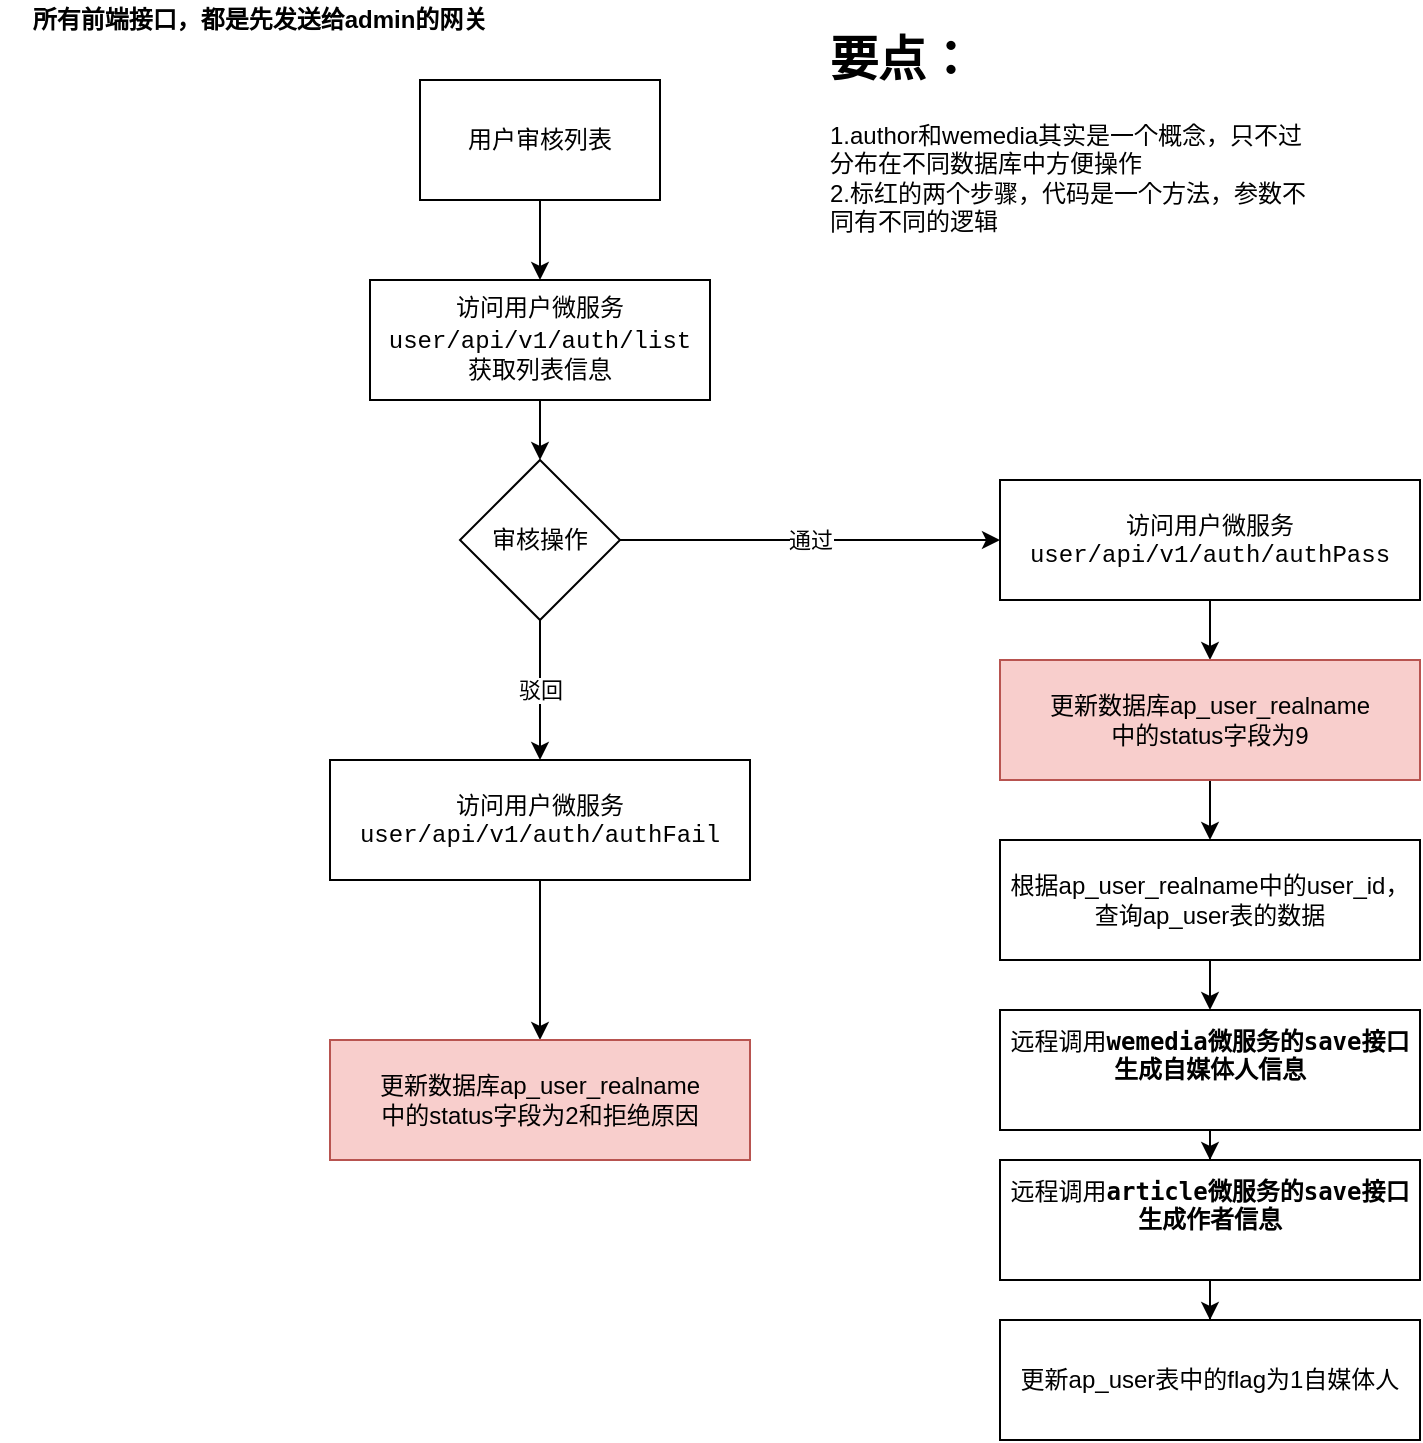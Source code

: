 <mxfile version="13.7.3" type="device"><diagram id="CZ4Yx3l82-FB90YjG2Tx" name="第 1 页"><mxGraphModel dx="782" dy="497" grid="1" gridSize="10" guides="1" tooltips="1" connect="1" arrows="1" fold="1" page="1" pageScale="1" pageWidth="827" pageHeight="1169" math="0" shadow="0"><root><mxCell id="0"/><mxCell id="1" parent="0"/><mxCell id="rAJ5hje2JfrlNTwY1KON-3" value="" style="edgeStyle=orthogonalEdgeStyle;rounded=0;orthogonalLoop=1;jettySize=auto;html=1;" edge="1" parent="1" source="rAJ5hje2JfrlNTwY1KON-1" target="rAJ5hje2JfrlNTwY1KON-2"><mxGeometry relative="1" as="geometry"/></mxCell><mxCell id="rAJ5hje2JfrlNTwY1KON-1" value="用户审核列表" style="rounded=0;whiteSpace=wrap;html=1;" vertex="1" parent="1"><mxGeometry x="270" y="120" width="120" height="60" as="geometry"/></mxCell><mxCell id="rAJ5hje2JfrlNTwY1KON-9" style="edgeStyle=orthogonalEdgeStyle;rounded=0;orthogonalLoop=1;jettySize=auto;html=1;" edge="1" parent="1" source="rAJ5hje2JfrlNTwY1KON-2" target="rAJ5hje2JfrlNTwY1KON-8"><mxGeometry relative="1" as="geometry"/></mxCell><mxCell id="rAJ5hje2JfrlNTwY1KON-2" value="&lt;span style=&quot;font-family: &amp;#34;consolas&amp;#34; , &amp;#34;lucida console&amp;#34; , &amp;#34;courier new&amp;#34; , monospace ; text-align: left&quot;&gt;访问用户微服务user/api/v1/auth/list&lt;br&gt;获取列表信息&lt;br&gt;&lt;/span&gt;" style="rounded=0;whiteSpace=wrap;html=1;" vertex="1" parent="1"><mxGeometry x="245" y="220" width="170" height="60" as="geometry"/></mxCell><mxCell id="rAJ5hje2JfrlNTwY1KON-4" value="所有前端接口，都是先发送给admin的网关" style="text;html=1;strokeColor=none;fillColor=none;align=center;verticalAlign=middle;whiteSpace=wrap;rounded=0;fontStyle=1" vertex="1" parent="1"><mxGeometry x="60" y="80" width="260" height="20" as="geometry"/></mxCell><mxCell id="rAJ5hje2JfrlNTwY1KON-11" value="通过" style="edgeStyle=orthogonalEdgeStyle;rounded=0;orthogonalLoop=1;jettySize=auto;html=1;" edge="1" parent="1" source="rAJ5hje2JfrlNTwY1KON-8" target="rAJ5hje2JfrlNTwY1KON-10"><mxGeometry relative="1" as="geometry"/></mxCell><mxCell id="rAJ5hje2JfrlNTwY1KON-13" value="驳回" style="edgeStyle=orthogonalEdgeStyle;rounded=0;orthogonalLoop=1;jettySize=auto;html=1;" edge="1" parent="1" source="rAJ5hje2JfrlNTwY1KON-8" target="rAJ5hje2JfrlNTwY1KON-12"><mxGeometry relative="1" as="geometry"/></mxCell><mxCell id="rAJ5hje2JfrlNTwY1KON-8" value="审核操作" style="rhombus;whiteSpace=wrap;html=1;" vertex="1" parent="1"><mxGeometry x="290" y="310" width="80" height="80" as="geometry"/></mxCell><mxCell id="rAJ5hje2JfrlNTwY1KON-16" value="" style="edgeStyle=orthogonalEdgeStyle;rounded=0;orthogonalLoop=1;jettySize=auto;html=1;" edge="1" parent="1" source="rAJ5hje2JfrlNTwY1KON-10" target="rAJ5hje2JfrlNTwY1KON-15"><mxGeometry relative="1" as="geometry"/></mxCell><mxCell id="rAJ5hje2JfrlNTwY1KON-10" value="访问用户微服务&lt;br&gt;&lt;span style=&quot;font-family: &amp;#34;consolas&amp;#34; , &amp;#34;lucida console&amp;#34; , &amp;#34;courier new&amp;#34; , monospace ; text-align: left&quot;&gt;user/api/v1/auth/authPass&lt;/span&gt;" style="whiteSpace=wrap;html=1;" vertex="1" parent="1"><mxGeometry x="560" y="320" width="210" height="60" as="geometry"/></mxCell><mxCell id="rAJ5hje2JfrlNTwY1KON-26" value="" style="edgeStyle=orthogonalEdgeStyle;rounded=0;orthogonalLoop=1;jettySize=auto;html=1;" edge="1" parent="1" source="rAJ5hje2JfrlNTwY1KON-12" target="rAJ5hje2JfrlNTwY1KON-25"><mxGeometry relative="1" as="geometry"/></mxCell><mxCell id="rAJ5hje2JfrlNTwY1KON-12" value="&lt;span&gt;访问用户微服务&lt;/span&gt;&lt;br&gt;&lt;span style=&quot;font-family: &amp;#34;consolas&amp;#34; , &amp;#34;lucida console&amp;#34; , &amp;#34;courier new&amp;#34; , monospace ; text-align: left&quot;&gt;user/api/v1/auth/authFail&lt;/span&gt;" style="whiteSpace=wrap;html=1;" vertex="1" parent="1"><mxGeometry x="225" y="460" width="210" height="60" as="geometry"/></mxCell><mxCell id="rAJ5hje2JfrlNTwY1KON-18" value="" style="edgeStyle=orthogonalEdgeStyle;rounded=0;orthogonalLoop=1;jettySize=auto;html=1;" edge="1" parent="1" source="rAJ5hje2JfrlNTwY1KON-15" target="rAJ5hje2JfrlNTwY1KON-17"><mxGeometry relative="1" as="geometry"/></mxCell><mxCell id="rAJ5hje2JfrlNTwY1KON-15" value="更新数据库ap_user_realname&lt;br&gt;中的status字段为9" style="whiteSpace=wrap;html=1;fillColor=#f8cecc;strokeColor=#b85450;" vertex="1" parent="1"><mxGeometry x="560" y="410" width="210" height="60" as="geometry"/></mxCell><mxCell id="rAJ5hje2JfrlNTwY1KON-20" value="" style="edgeStyle=orthogonalEdgeStyle;rounded=0;orthogonalLoop=1;jettySize=auto;html=1;" edge="1" parent="1" source="rAJ5hje2JfrlNTwY1KON-17" target="rAJ5hje2JfrlNTwY1KON-19"><mxGeometry relative="1" as="geometry"/></mxCell><mxCell id="rAJ5hje2JfrlNTwY1KON-17" value="根据ap_user_realname中的user_id，查询ap_user表的数据" style="whiteSpace=wrap;html=1;" vertex="1" parent="1"><mxGeometry x="560" y="500" width="210" height="60" as="geometry"/></mxCell><mxCell id="rAJ5hje2JfrlNTwY1KON-22" value="" style="edgeStyle=orthogonalEdgeStyle;rounded=0;orthogonalLoop=1;jettySize=auto;html=1;" edge="1" parent="1" source="rAJ5hje2JfrlNTwY1KON-19" target="rAJ5hje2JfrlNTwY1KON-21"><mxGeometry relative="1" as="geometry"/></mxCell><mxCell id="rAJ5hje2JfrlNTwY1KON-19" value="&lt;font style=&quot;font-size: 12px&quot;&gt;远程调用&lt;span style=&quot;font-weight: bold ; background-color: rgb(255 , 255 , 255) ; font-family: &amp;#34;consolas&amp;#34; , monospace&quot;&gt;wemedia微服务的save接口生成自媒体人信息&lt;br&gt;&lt;br&gt;&lt;/span&gt;&lt;/font&gt;" style="whiteSpace=wrap;html=1;" vertex="1" parent="1"><mxGeometry x="560" y="585" width="210" height="60" as="geometry"/></mxCell><mxCell id="rAJ5hje2JfrlNTwY1KON-24" style="edgeStyle=orthogonalEdgeStyle;rounded=0;orthogonalLoop=1;jettySize=auto;html=1;" edge="1" parent="1" source="rAJ5hje2JfrlNTwY1KON-21" target="rAJ5hje2JfrlNTwY1KON-23"><mxGeometry relative="1" as="geometry"/></mxCell><mxCell id="rAJ5hje2JfrlNTwY1KON-21" value="&lt;font style=&quot;font-size: 12px&quot;&gt;远程调用&lt;span style=&quot;font-weight: bold ; background-color: rgb(255 , 255 , 255) ; font-family: &amp;#34;consolas&amp;#34; , monospace&quot;&gt;article微服务的save接口生成作者信息&lt;br&gt;&lt;br&gt;&lt;/span&gt;&lt;/font&gt;" style="whiteSpace=wrap;html=1;" vertex="1" parent="1"><mxGeometry x="560" y="660" width="210" height="60" as="geometry"/></mxCell><mxCell id="rAJ5hje2JfrlNTwY1KON-23" value="更新ap_user表中的flag为1自媒体人&lt;br&gt;" style="whiteSpace=wrap;html=1;" vertex="1" parent="1"><mxGeometry x="560" y="740" width="210" height="60" as="geometry"/></mxCell><mxCell id="rAJ5hje2JfrlNTwY1KON-25" value="更新数据库ap_user_realname&lt;br&gt;中的status字段为2和拒绝原因" style="whiteSpace=wrap;html=1;fillColor=#f8cecc;strokeColor=#b85450;" vertex="1" parent="1"><mxGeometry x="225" y="600" width="210" height="60" as="geometry"/></mxCell><mxCell id="rAJ5hje2JfrlNTwY1KON-27" value="&lt;h1&gt;要点：&lt;/h1&gt;&lt;div&gt;1.author和wemedia其实是一个概念，只不过分布在不同数据库中方便操作&lt;/div&gt;&lt;div&gt;2.标红的两个步骤，代码是一个方法，参数不同有不同的逻辑&lt;/div&gt;&lt;div&gt;&lt;br&gt;&lt;/div&gt;" style="text;html=1;strokeColor=none;fillColor=none;spacing=5;spacingTop=-20;whiteSpace=wrap;overflow=hidden;rounded=0;" vertex="1" parent="1"><mxGeometry x="470" y="90" width="250" height="120" as="geometry"/></mxCell></root></mxGraphModel></diagram></mxfile>